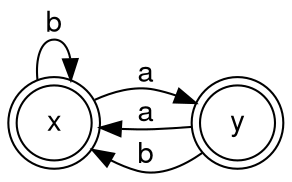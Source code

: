 digraph finite_state_machine {
	fontname="Helvetica,Arial,sans-serif"
	node [fontname="Helvetica,Arial,sans-serif"]
	edge [fontname="Helvetica,Arial,sans-serif"]
	rankdir=LR;
	node [shape = doublecircle]; x;
	node [shape = doublecircle]; y;
	node [shape = circle];
	x -> y [label = "a"];
	x -> x [label = "b"];
	y -> x [label = "a"];
	y -> x [label = "b"];
}